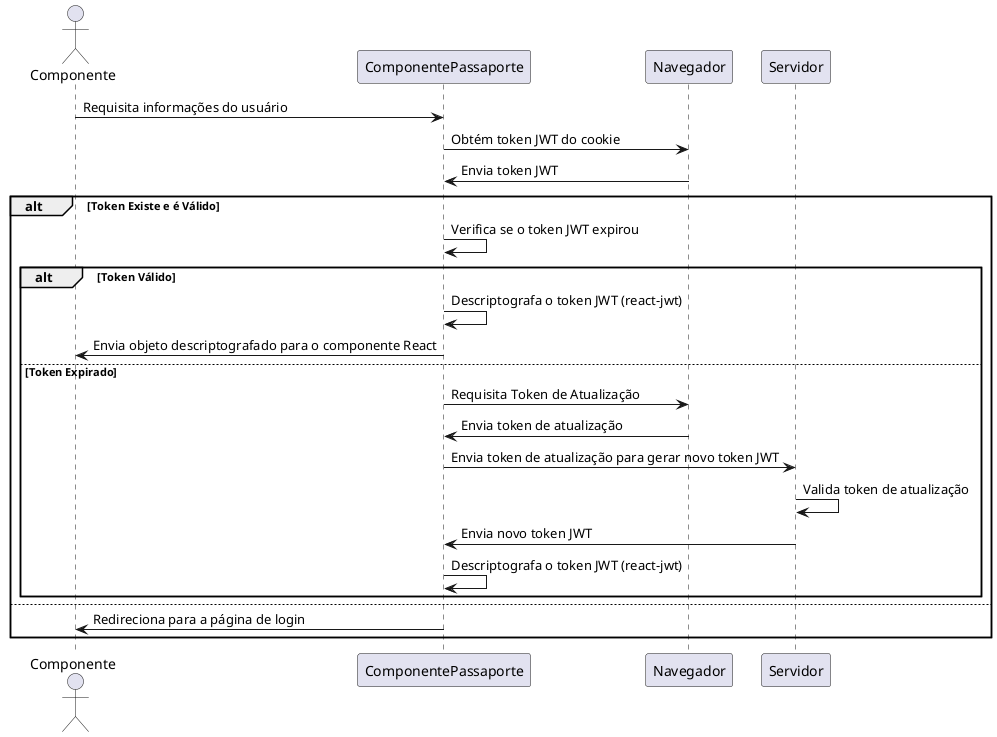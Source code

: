 @startuml
actor Componente
participant ComponentePassaporte
participant Navegador
participant Servidor

Componente -> ComponentePassaporte: Requisita informações do usuário
ComponentePassaporte -> Navegador: Obtém token JWT do cookie
Navegador -> ComponentePassaporte: Envia token JWT
alt Token Existe e é Válido
    ComponentePassaporte -> ComponentePassaporte: Verifica se o token JWT expirou
    alt Token Válido
        ComponentePassaporte -> ComponentePassaporte: Descriptografa o token JWT (react-jwt)
        ComponentePassaporte -> Componente: Envia objeto descriptografado para o componente React
    else Token Expirado
        ComponentePassaporte -> Navegador: Requisita Token de Atualização
        Navegador -> ComponentePassaporte: Envia token de atualização
        ComponentePassaporte -> Servidor: Envia token de atualização para gerar novo token JWT
        Servidor -> Servidor: Valida token de atualização
        Servidor -> ComponentePassaporte: Envia novo token JWT
        ComponentePassaporte -> ComponentePassaporte: Descriptografa o token JWT (react-jwt)
        ' Processo reinicia
    end
else 
    ComponentePassaporte -> Componente: Redireciona para a página de login
end
@enduml
